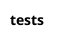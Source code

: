 @startuml

title tests

skinparam ClassAttributeIconSize 0
skinparam ClassBackgroundColor white
skinparam ClassBorderColor black
hide empty members
skinparam monochrome true

' Relationships

@enduml